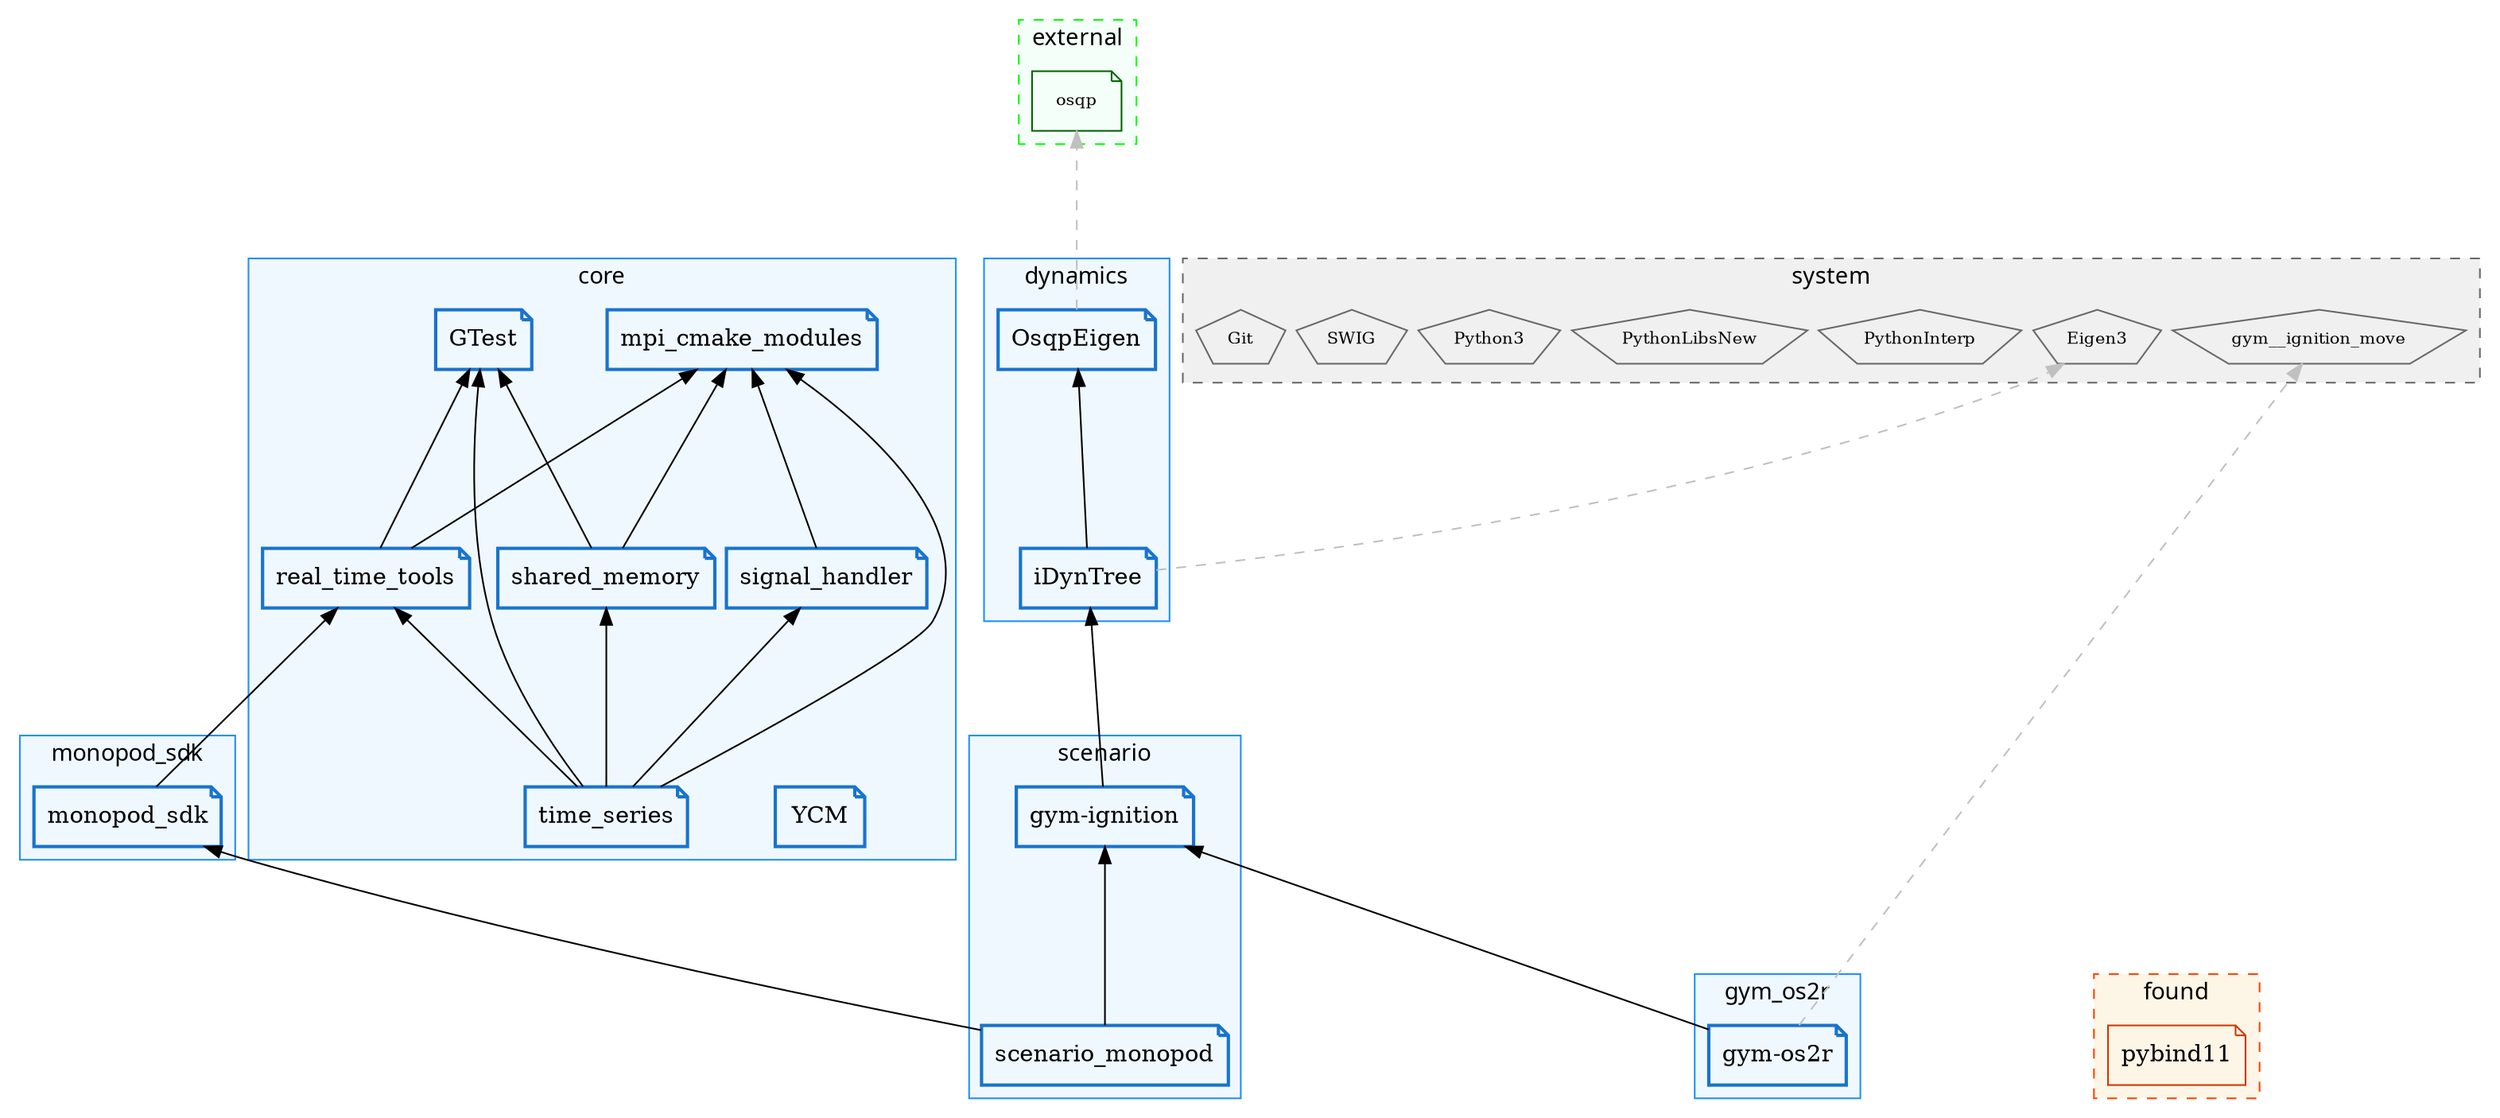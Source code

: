 digraph os2r__superbuild {
  graph [ranksep="1.5", nodesep="0.1" rankdir="BT"];

  subgraph cluster_system {
    label="system";
    labelloc="b";
    fontname="monospace:bold";
    style="dashed";
    color="dimgray";
    bgcolor="gray94";
    node [shape="pentagon", color="dimgray", fontsize="10"];

    Eigen3
    gym__ignition_move
    PythonInterp
    PythonLibsNew
    Python3
    SWIG
    Git
  }

  subgraph cluster_found_on_system {
    label="found";
    labelloc="b";
    fontname="monospace:bold";
    style="dashed";
    color="orangered1";
    bgcolor="oldlace";
    node [shape="note", color="orangered3"];

    pybind11 [shape="note"]
  }

  subgraph cluster_external {
    label="external";
    labelloc="b";
    fontname="monospace:bold";
    style="dashed";
    color="green";
    bgcolor="mintcream";
    node [shape="note", color="darkgreen", fontsize="10"];

    osqp [label="osqp"]
  }

  subgraph cluster_core {
    label="core";
    labelloc="b";
    fontname="monospace:bold";
    color="dodgerblue1";
    bgcolor = "aliceblue";
    node [style="bold", shape="note", color="dodgerblue3"];

    YCM [label="YCM"]
    mpi_cmake_modules [label="mpi_cmake_modules"]
    GTest [label="GTest"]
    real_time_tools [label="real_time_tools"]
    signal_handler [label="signal_handler"]
    shared_memory [label="shared_memory"]
    time_series [label="time_series"]
  }

  subgraph cluster_monopod_sdk {
    label="monopod_sdk";
    labelloc="b";
    fontname="monospace:bold";
    color="dodgerblue1";
    bgcolor = "aliceblue";
    node [style="bold", shape="note", color="dodgerblue3"];

    monopod_sdk [label="monopod_sdk"]
  }

  subgraph cluster_dynamics {
    label="dynamics";
    labelloc="b";
    fontname="monospace:bold";
    color="dodgerblue1";
    bgcolor = "aliceblue";
    node [style="bold", shape="note", color="dodgerblue3"];

    OsqpEigen [label="OsqpEigen"]
    iDynTree [label="iDynTree"]
  }

  subgraph cluster_scenario {
    label="scenario";
    labelloc="b";
    fontname="monospace:bold";
    color="dodgerblue1";
    bgcolor = "aliceblue";
    node [style="bold", shape="note", color="dodgerblue3"];

    gym__ignition [label="gym-ignition"]
    scenario_monopod [label="scenario_monopod"]
  }

  subgraph cluster_gym_os2r {
    label="gym_os2r";
    labelloc="b";
    fontname="monospace:bold";
    color="dodgerblue1";
    bgcolor = "aliceblue";
    node [style="bold", shape="note", color="dodgerblue3"];

    gym__os2r [label="gym-os2r"]
  }


  real_time_tools -> mpi_cmake_modules;
  real_time_tools -> GTest;
  signal_handler -> mpi_cmake_modules;
  shared_memory -> mpi_cmake_modules;
  shared_memory -> GTest;
  time_series -> shared_memory;
  time_series -> mpi_cmake_modules;
  time_series -> signal_handler;
  time_series -> real_time_tools;
  time_series -> GTest;
  monopod_sdk -> real_time_tools;
  OsqpEigen -> osqp [color="gray", style="dashed"];
  iDynTree -> OsqpEigen;
  iDynTree -> Eigen3 [color="gray" style="dashed"];
  gym__ignition -> iDynTree;
  scenario_monopod -> gym__ignition;
  scenario_monopod -> monopod_sdk;
  gym__os2r -> gym__ignition;
  gym__os2r -> gym__ignition_move [color="gray" style="dashed"];
}
